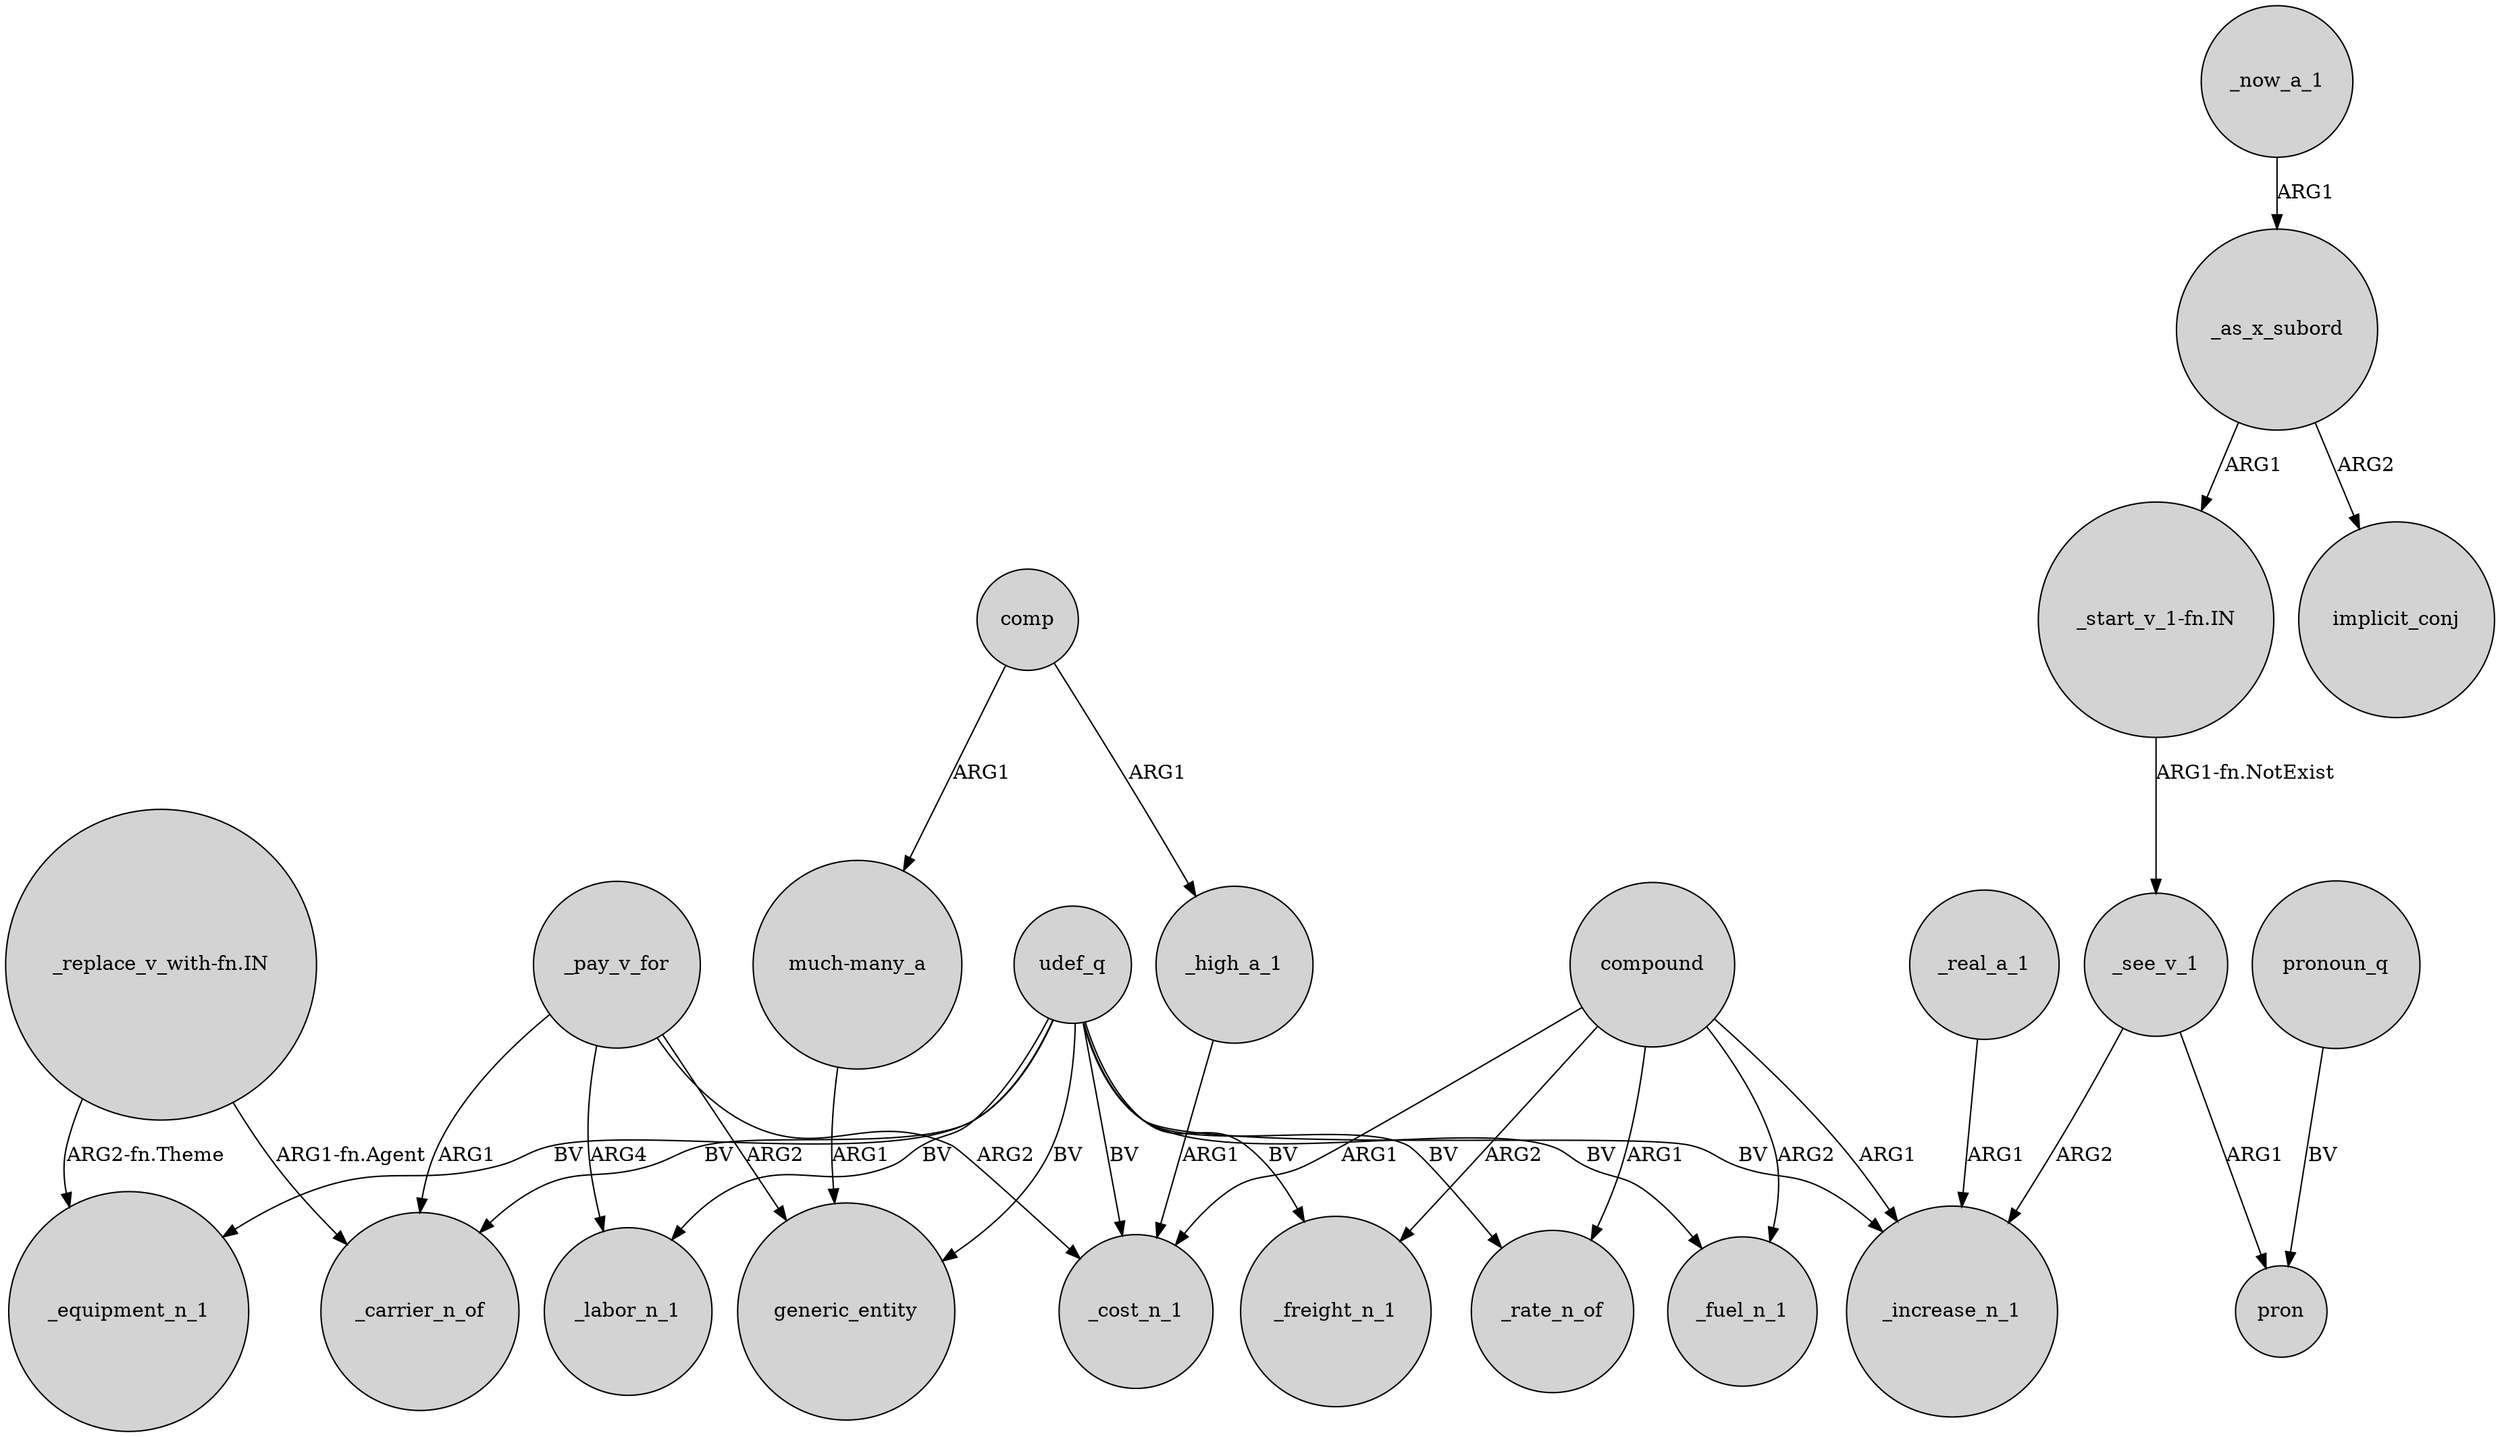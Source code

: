digraph {
	node [shape=circle style=filled]
	compound -> _freight_n_1 [label=ARG2]
	_as_x_subord -> "_start_v_1-fn.IN" [label=ARG1]
	udef_q -> _equipment_n_1 [label=BV]
	"_start_v_1-fn.IN" -> _see_v_1 [label="ARG1-fn.NotExist"]
	udef_q -> generic_entity [label=BV]
	"_replace_v_with-fn.IN" -> _equipment_n_1 [label="ARG2-fn.Theme"]
	_pay_v_for -> _cost_n_1 [label=ARG2]
	_high_a_1 -> _cost_n_1 [label=ARG1]
	"_replace_v_with-fn.IN" -> _carrier_n_of [label="ARG1-fn.Agent"]
	"much-many_a" -> generic_entity [label=ARG1]
	_now_a_1 -> _as_x_subord [label=ARG1]
	compound -> _rate_n_of [label=ARG1]
	udef_q -> _rate_n_of [label=BV]
	compound -> _fuel_n_1 [label=ARG2]
	comp -> _high_a_1 [label=ARG1]
	_pay_v_for -> generic_entity [label=ARG2]
	udef_q -> _cost_n_1 [label=BV]
	udef_q -> _labor_n_1 [label=BV]
	pronoun_q -> pron [label=BV]
	_real_a_1 -> _increase_n_1 [label=ARG1]
	_see_v_1 -> pron [label=ARG1]
	comp -> "much-many_a" [label=ARG1]
	udef_q -> _freight_n_1 [label=BV]
	_pay_v_for -> _labor_n_1 [label=ARG4]
	udef_q -> _increase_n_1 [label=BV]
	compound -> _cost_n_1 [label=ARG1]
	_as_x_subord -> implicit_conj [label=ARG2]
	udef_q -> _carrier_n_of [label=BV]
	_pay_v_for -> _carrier_n_of [label=ARG1]
	compound -> _increase_n_1 [label=ARG1]
	udef_q -> _fuel_n_1 [label=BV]
	_see_v_1 -> _increase_n_1 [label=ARG2]
}

